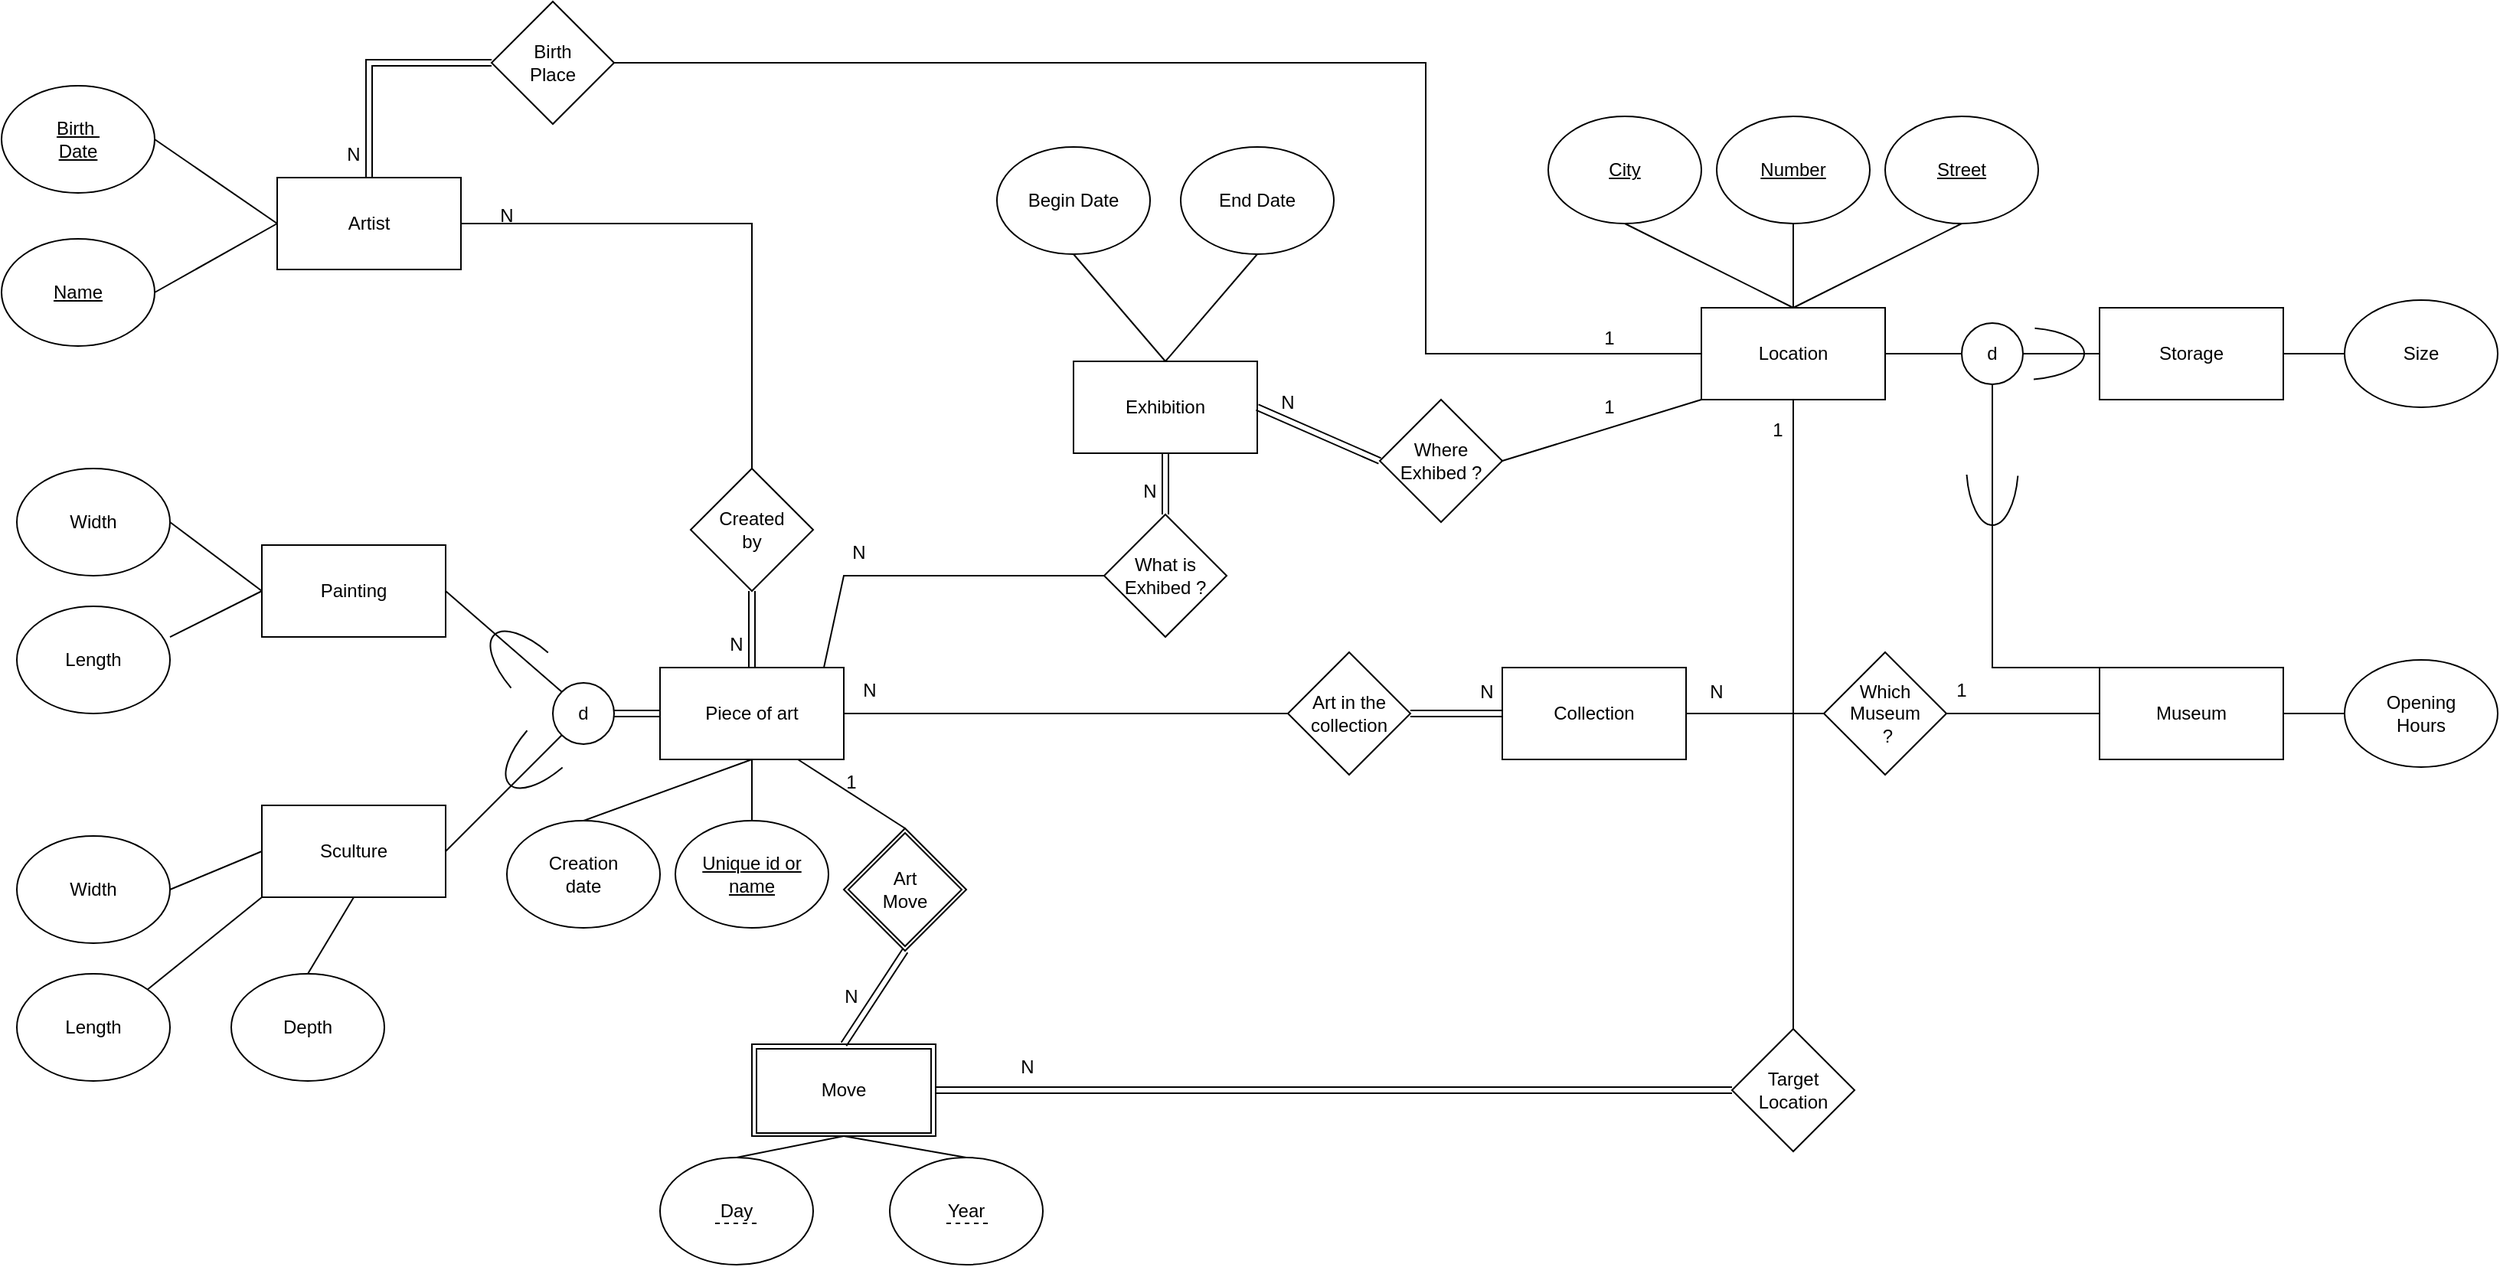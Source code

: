 <mxfile version="26.0.10">
  <diagram name="Page-1" id="yhR9xIfOLEBxY_iIEOaB">
    <mxGraphModel dx="2924" dy="2198" grid="1" gridSize="10" guides="1" tooltips="1" connect="1" arrows="1" fold="1" page="1" pageScale="1" pageWidth="850" pageHeight="1100" math="0" shadow="0">
      <root>
        <mxCell id="0" />
        <mxCell id="1" parent="0" />
        <mxCell id="Tj6w95I26i3mna5uBkC6-1" value="Artist" style="rounded=0;whiteSpace=wrap;html=1;" parent="1" vertex="1">
          <mxGeometry x="40" y="-50" width="120" height="60" as="geometry" />
        </mxCell>
        <mxCell id="Tj6w95I26i3mna5uBkC6-2" value="&lt;div&gt;Piece of art&lt;/div&gt;" style="rounded=0;whiteSpace=wrap;html=1;" parent="1" vertex="1">
          <mxGeometry x="290" y="270" width="120" height="60" as="geometry" />
        </mxCell>
        <mxCell id="Tj6w95I26i3mna5uBkC6-3" value="Museum" style="rounded=0;whiteSpace=wrap;html=1;" parent="1" vertex="1">
          <mxGeometry x="1230" y="270" width="120" height="60" as="geometry" />
        </mxCell>
        <mxCell id="Tj6w95I26i3mna5uBkC6-4" value="Location" style="rounded=0;whiteSpace=wrap;html=1;" parent="1" vertex="1">
          <mxGeometry x="970" y="35" width="120" height="60" as="geometry" />
        </mxCell>
        <mxCell id="Tj6w95I26i3mna5uBkC6-5" value="Move" style="rounded=0;whiteSpace=wrap;html=1;" parent="1" vertex="1">
          <mxGeometry x="350" y="516" width="120" height="60" as="geometry" />
        </mxCell>
        <mxCell id="Tj6w95I26i3mna5uBkC6-7" value="Storage" style="rounded=0;whiteSpace=wrap;html=1;" parent="1" vertex="1">
          <mxGeometry x="1230" y="35" width="120" height="60" as="geometry" />
        </mxCell>
        <mxCell id="Tj6w95I26i3mna5uBkC6-8" value="Exhibition" style="rounded=0;whiteSpace=wrap;html=1;" parent="1" vertex="1">
          <mxGeometry x="560" y="70" width="120" height="60" as="geometry" />
        </mxCell>
        <mxCell id="Tj6w95I26i3mna5uBkC6-9" value="Collection" style="rounded=0;whiteSpace=wrap;html=1;" parent="1" vertex="1">
          <mxGeometry x="840" y="270" width="120" height="60" as="geometry" />
        </mxCell>
        <mxCell id="Tj6w95I26i3mna5uBkC6-10" value="Painting" style="rounded=0;whiteSpace=wrap;html=1;" parent="1" vertex="1">
          <mxGeometry x="30" y="190" width="120" height="60" as="geometry" />
        </mxCell>
        <mxCell id="Tj6w95I26i3mna5uBkC6-11" value="Sculture" style="rounded=0;whiteSpace=wrap;html=1;" parent="1" vertex="1">
          <mxGeometry x="30" y="360" width="120" height="60" as="geometry" />
        </mxCell>
        <mxCell id="Tj6w95I26i3mna5uBkC6-12" value="&lt;div&gt;Birth&amp;nbsp;&lt;/div&gt;&lt;div&gt;Date&lt;/div&gt;" style="ellipse;whiteSpace=wrap;html=1;fontStyle=4" parent="1" vertex="1">
          <mxGeometry x="-140" y="-110" width="100" height="70" as="geometry" />
        </mxCell>
        <mxCell id="Tj6w95I26i3mna5uBkC6-13" value="&lt;div&gt;Birth&lt;/div&gt;&lt;div&gt;Place&lt;br&gt;&lt;/div&gt;" style="rhombus;whiteSpace=wrap;html=1;" parent="1" vertex="1">
          <mxGeometry x="180" y="-165" width="80" height="80" as="geometry" />
        </mxCell>
        <mxCell id="Tj6w95I26i3mna5uBkC6-14" value="Name" style="ellipse;whiteSpace=wrap;html=1;fontStyle=4" parent="1" vertex="1">
          <mxGeometry x="-140" y="-10" width="100" height="70" as="geometry" />
        </mxCell>
        <mxCell id="Tj6w95I26i3mna5uBkC6-15" value="City" style="ellipse;whiteSpace=wrap;html=1;fontStyle=4" parent="1" vertex="1">
          <mxGeometry x="870" y="-90" width="100" height="70" as="geometry" />
        </mxCell>
        <mxCell id="Tj6w95I26i3mna5uBkC6-16" value="Number" style="ellipse;whiteSpace=wrap;html=1;fontStyle=4" parent="1" vertex="1">
          <mxGeometry x="980" y="-90" width="100" height="70" as="geometry" />
        </mxCell>
        <mxCell id="Tj6w95I26i3mna5uBkC6-17" value="Street" style="ellipse;whiteSpace=wrap;html=1;fontStyle=4" parent="1" vertex="1">
          <mxGeometry x="1090" y="-90" width="100" height="70" as="geometry" />
        </mxCell>
        <mxCell id="Tj6w95I26i3mna5uBkC6-18" value="Width" style="ellipse;whiteSpace=wrap;html=1;" parent="1" vertex="1">
          <mxGeometry x="-130" y="140" width="100" height="70" as="geometry" />
        </mxCell>
        <mxCell id="Tj6w95I26i3mna5uBkC6-19" value="Length" style="ellipse;whiteSpace=wrap;html=1;" parent="1" vertex="1">
          <mxGeometry x="-130" y="230" width="100" height="70" as="geometry" />
        </mxCell>
        <mxCell id="Tj6w95I26i3mna5uBkC6-20" value="Width" style="ellipse;whiteSpace=wrap;html=1;" parent="1" vertex="1">
          <mxGeometry x="-130" y="380" width="100" height="70" as="geometry" />
        </mxCell>
        <mxCell id="Tj6w95I26i3mna5uBkC6-21" value="Length" style="ellipse;whiteSpace=wrap;html=1;" parent="1" vertex="1">
          <mxGeometry x="-130" y="470" width="100" height="70" as="geometry" />
        </mxCell>
        <mxCell id="Tj6w95I26i3mna5uBkC6-22" value="Depth" style="ellipse;whiteSpace=wrap;html=1;" parent="1" vertex="1">
          <mxGeometry x="10" y="470" width="100" height="70" as="geometry" />
        </mxCell>
        <mxCell id="Tj6w95I26i3mna5uBkC6-23" value="" style="endArrow=none;html=1;rounded=0;exitX=0;exitY=0.5;exitDx=0;exitDy=0;entryX=1;entryY=0.5;entryDx=0;entryDy=0;" parent="1" source="Tj6w95I26i3mna5uBkC6-1" target="Tj6w95I26i3mna5uBkC6-12" edge="1">
          <mxGeometry width="50" height="50" relative="1" as="geometry">
            <mxPoint x="330" y="300" as="sourcePoint" />
            <mxPoint x="380" y="250" as="targetPoint" />
          </mxGeometry>
        </mxCell>
        <mxCell id="Tj6w95I26i3mna5uBkC6-24" value="" style="endArrow=none;html=1;rounded=0;entryX=1;entryY=0.5;entryDx=0;entryDy=0;" parent="1" target="Tj6w95I26i3mna5uBkC6-14" edge="1">
          <mxGeometry width="50" height="50" relative="1" as="geometry">
            <mxPoint x="40" y="-20" as="sourcePoint" />
            <mxPoint x="380" y="250" as="targetPoint" />
          </mxGeometry>
        </mxCell>
        <mxCell id="Tj6w95I26i3mna5uBkC6-25" value="" style="endArrow=none;html=1;rounded=0;entryX=0.5;entryY=0;entryDx=0;entryDy=0;exitX=0.5;exitY=1;exitDx=0;exitDy=0;" parent="1" source="Tj6w95I26i3mna5uBkC6-15" target="Tj6w95I26i3mna5uBkC6-4" edge="1">
          <mxGeometry width="50" height="50" relative="1" as="geometry">
            <mxPoint x="750" y="20" as="sourcePoint" />
            <mxPoint x="800" y="-30" as="targetPoint" />
          </mxGeometry>
        </mxCell>
        <mxCell id="Tj6w95I26i3mna5uBkC6-26" value="" style="endArrow=none;html=1;rounded=0;entryX=0.5;entryY=0;entryDx=0;entryDy=0;exitX=0.5;exitY=1;exitDx=0;exitDy=0;" parent="1" source="Tj6w95I26i3mna5uBkC6-16" target="Tj6w95I26i3mna5uBkC6-4" edge="1">
          <mxGeometry width="50" height="50" relative="1" as="geometry">
            <mxPoint x="930" y="-10" as="sourcePoint" />
            <mxPoint x="1040" y="40" as="targetPoint" />
          </mxGeometry>
        </mxCell>
        <mxCell id="Tj6w95I26i3mna5uBkC6-28" value="" style="endArrow=none;html=1;rounded=0;entryX=0.5;entryY=0;entryDx=0;entryDy=0;exitX=0.5;exitY=1;exitDx=0;exitDy=0;" parent="1" source="Tj6w95I26i3mna5uBkC6-17" target="Tj6w95I26i3mna5uBkC6-4" edge="1">
          <mxGeometry width="50" height="50" relative="1" as="geometry">
            <mxPoint x="1040" y="-10" as="sourcePoint" />
            <mxPoint x="1040" y="40" as="targetPoint" />
          </mxGeometry>
        </mxCell>
        <mxCell id="Tj6w95I26i3mna5uBkC6-29" value="" style="endArrow=none;html=1;rounded=0;exitX=1;exitY=0.5;exitDx=0;exitDy=0;entryX=0;entryY=0.5;entryDx=0;entryDy=0;" parent="1" source="Tj6w95I26i3mna5uBkC6-18" target="Tj6w95I26i3mna5uBkC6-10" edge="1">
          <mxGeometry width="50" height="50" relative="1" as="geometry">
            <mxPoint x="330" y="180" as="sourcePoint" />
            <mxPoint x="380" y="130" as="targetPoint" />
          </mxGeometry>
        </mxCell>
        <mxCell id="Tj6w95I26i3mna5uBkC6-30" value="" style="endArrow=none;html=1;rounded=0;exitX=1;exitY=0.286;exitDx=0;exitDy=0;entryX=0;entryY=0.5;entryDx=0;entryDy=0;exitPerimeter=0;" parent="1" source="Tj6w95I26i3mna5uBkC6-19" target="Tj6w95I26i3mna5uBkC6-10" edge="1">
          <mxGeometry width="50" height="50" relative="1" as="geometry">
            <mxPoint x="-20" y="185" as="sourcePoint" />
            <mxPoint x="40" y="240" as="targetPoint" />
          </mxGeometry>
        </mxCell>
        <mxCell id="Tj6w95I26i3mna5uBkC6-31" value="" style="endArrow=none;html=1;rounded=0;exitX=1;exitY=0.5;exitDx=0;exitDy=0;entryX=0;entryY=0.5;entryDx=0;entryDy=0;" parent="1" source="Tj6w95I26i3mna5uBkC6-20" target="Tj6w95I26i3mna5uBkC6-11" edge="1">
          <mxGeometry width="50" height="50" relative="1" as="geometry">
            <mxPoint x="330" y="390" as="sourcePoint" />
            <mxPoint x="380" y="340" as="targetPoint" />
          </mxGeometry>
        </mxCell>
        <mxCell id="Tj6w95I26i3mna5uBkC6-32" value="" style="endArrow=none;html=1;rounded=0;exitX=1;exitY=0;exitDx=0;exitDy=0;entryX=0;entryY=1;entryDx=0;entryDy=0;" parent="1" source="Tj6w95I26i3mna5uBkC6-21" target="Tj6w95I26i3mna5uBkC6-11" edge="1">
          <mxGeometry width="50" height="50" relative="1" as="geometry">
            <mxPoint x="330" y="390" as="sourcePoint" />
            <mxPoint x="380" y="340" as="targetPoint" />
          </mxGeometry>
        </mxCell>
        <mxCell id="Tj6w95I26i3mna5uBkC6-33" value="" style="endArrow=none;html=1;rounded=0;exitX=0.5;exitY=0;exitDx=0;exitDy=0;entryX=0.5;entryY=1;entryDx=0;entryDy=0;" parent="1" source="Tj6w95I26i3mna5uBkC6-22" target="Tj6w95I26i3mna5uBkC6-11" edge="1">
          <mxGeometry width="50" height="50" relative="1" as="geometry">
            <mxPoint x="330" y="390" as="sourcePoint" />
            <mxPoint x="380" y="340" as="targetPoint" />
          </mxGeometry>
        </mxCell>
        <mxCell id="Tj6w95I26i3mna5uBkC6-36" value="d" style="ellipse;whiteSpace=wrap;html=1;aspect=fixed;" parent="1" vertex="1">
          <mxGeometry x="220" y="280" width="40" height="40" as="geometry" />
        </mxCell>
        <mxCell id="Tj6w95I26i3mna5uBkC6-37" value="" style="endArrow=none;html=1;rounded=0;entryX=0;entryY=0.5;entryDx=0;entryDy=0;exitX=1;exitY=0.5;exitDx=0;exitDy=0;shape=link;" parent="1" source="Tj6w95I26i3mna5uBkC6-36" target="Tj6w95I26i3mna5uBkC6-2" edge="1">
          <mxGeometry width="50" height="50" relative="1" as="geometry">
            <mxPoint x="330" y="300" as="sourcePoint" />
            <mxPoint x="380" y="250" as="targetPoint" />
          </mxGeometry>
        </mxCell>
        <mxCell id="Tj6w95I26i3mna5uBkC6-38" value="" style="endArrow=none;html=1;rounded=0;exitX=1;exitY=0.5;exitDx=0;exitDy=0;entryX=0;entryY=1;entryDx=0;entryDy=0;" parent="1" source="Tj6w95I26i3mna5uBkC6-11" target="Tj6w95I26i3mna5uBkC6-36" edge="1">
          <mxGeometry width="50" height="50" relative="1" as="geometry">
            <mxPoint x="330" y="300" as="sourcePoint" />
            <mxPoint x="380" y="250" as="targetPoint" />
          </mxGeometry>
        </mxCell>
        <mxCell id="Tj6w95I26i3mna5uBkC6-39" value="" style="endArrow=none;html=1;rounded=0;entryX=1;entryY=0.5;entryDx=0;entryDy=0;exitX=0;exitY=0;exitDx=0;exitDy=0;" parent="1" source="Tj6w95I26i3mna5uBkC6-36" target="Tj6w95I26i3mna5uBkC6-10" edge="1">
          <mxGeometry width="50" height="50" relative="1" as="geometry">
            <mxPoint x="330" y="300" as="sourcePoint" />
            <mxPoint x="380" y="250" as="targetPoint" />
          </mxGeometry>
        </mxCell>
        <mxCell id="Tj6w95I26i3mna5uBkC6-41" value="" style="endArrow=none;html=1;rounded=0;exitX=0.5;exitY=0;exitDx=0;exitDy=0;entryX=0;entryY=0.5;entryDx=0;entryDy=0;shape=link;" parent="1" source="Tj6w95I26i3mna5uBkC6-1" target="Tj6w95I26i3mna5uBkC6-13" edge="1">
          <mxGeometry width="50" height="50" relative="1" as="geometry">
            <mxPoint x="330" y="210" as="sourcePoint" />
            <mxPoint x="380" y="160" as="targetPoint" />
            <Array as="points">
              <mxPoint x="100" y="-125" />
            </Array>
          </mxGeometry>
        </mxCell>
        <mxCell id="Tj6w95I26i3mna5uBkC6-44" value="&lt;div&gt;Art&lt;/div&gt;&lt;div&gt;Move&lt;br&gt;&lt;/div&gt;" style="rhombus;whiteSpace=wrap;html=1;" parent="1" vertex="1">
          <mxGeometry x="410" y="375" width="80" height="80" as="geometry" />
        </mxCell>
        <mxCell id="Tj6w95I26i3mna5uBkC6-45" value="" style="endArrow=none;html=1;rounded=0;entryX=0.75;entryY=1;entryDx=0;entryDy=0;exitX=0.5;exitY=0;exitDx=0;exitDy=0;" parent="1" source="Tj6w95I26i3mna5uBkC6-44" target="Tj6w95I26i3mna5uBkC6-2" edge="1">
          <mxGeometry width="50" height="50" relative="1" as="geometry">
            <mxPoint x="420" y="420" as="sourcePoint" />
            <mxPoint x="470" y="370" as="targetPoint" />
          </mxGeometry>
        </mxCell>
        <mxCell id="Tj6w95I26i3mna5uBkC6-46" value="" style="endArrow=none;html=1;rounded=0;exitX=0.5;exitY=0;exitDx=0;exitDy=0;entryX=0.5;entryY=1;entryDx=0;entryDy=0;shape=link;" parent="1" source="Tj6w95I26i3mna5uBkC6-5" target="Tj6w95I26i3mna5uBkC6-44" edge="1">
          <mxGeometry width="50" height="50" relative="1" as="geometry">
            <mxPoint x="420" y="420" as="sourcePoint" />
            <mxPoint x="470" y="370" as="targetPoint" />
          </mxGeometry>
        </mxCell>
        <mxCell id="Tj6w95I26i3mna5uBkC6-47" value="Target Location" style="rhombus;whiteSpace=wrap;html=1;" parent="1" vertex="1">
          <mxGeometry x="990" y="506" width="80" height="80" as="geometry" />
        </mxCell>
        <mxCell id="Tj6w95I26i3mna5uBkC6-48" value="" style="endArrow=none;html=1;rounded=0;exitX=1;exitY=0.5;exitDx=0;exitDy=0;entryX=0;entryY=0.5;entryDx=0;entryDy=0;shape=link;" parent="1" source="Tj6w95I26i3mna5uBkC6-5" target="Tj6w95I26i3mna5uBkC6-47" edge="1">
          <mxGeometry width="50" height="50" relative="1" as="geometry">
            <mxPoint x="450" y="390" as="sourcePoint" />
            <mxPoint x="500" y="340" as="targetPoint" />
          </mxGeometry>
        </mxCell>
        <mxCell id="Tj6w95I26i3mna5uBkC6-49" value="&lt;div&gt;Created&lt;/div&gt;&lt;div&gt;by&lt;br&gt;&lt;/div&gt;" style="rhombus;whiteSpace=wrap;html=1;" parent="1" vertex="1">
          <mxGeometry x="310" y="140" width="80" height="80" as="geometry" />
        </mxCell>
        <mxCell id="Tj6w95I26i3mna5uBkC6-50" value="" style="endArrow=none;html=1;rounded=0;entryX=1;entryY=0.5;entryDx=0;entryDy=0;" parent="1" target="Tj6w95I26i3mna5uBkC6-1" edge="1">
          <mxGeometry width="50" height="50" relative="1" as="geometry">
            <mxPoint x="350" y="140" as="sourcePoint" />
            <mxPoint x="400" y="90" as="targetPoint" />
            <Array as="points">
              <mxPoint x="350" y="-20" />
            </Array>
          </mxGeometry>
        </mxCell>
        <mxCell id="Tj6w95I26i3mna5uBkC6-51" value="" style="endArrow=none;html=1;rounded=0;entryX=0.5;entryY=1;entryDx=0;entryDy=0;exitX=0.5;exitY=0;exitDx=0;exitDy=0;shape=link;" parent="1" source="Tj6w95I26i3mna5uBkC6-2" target="Tj6w95I26i3mna5uBkC6-49" edge="1">
          <mxGeometry width="50" height="50" relative="1" as="geometry">
            <mxPoint x="450" y="360" as="sourcePoint" />
            <mxPoint x="500" y="310" as="targetPoint" />
          </mxGeometry>
        </mxCell>
        <mxCell id="Tj6w95I26i3mna5uBkC6-52" value="" style="endArrow=none;html=1;rounded=0;exitX=1;exitY=0.5;exitDx=0;exitDy=0;entryX=0;entryY=0.5;entryDx=0;entryDy=0;" parent="1" source="Tj6w95I26i3mna5uBkC6-13" target="Tj6w95I26i3mna5uBkC6-4" edge="1">
          <mxGeometry width="50" height="50" relative="1" as="geometry">
            <mxPoint x="430" y="300" as="sourcePoint" />
            <mxPoint x="480" y="250" as="targetPoint" />
            <Array as="points">
              <mxPoint x="790" y="-125" />
              <mxPoint x="790" y="65" />
            </Array>
          </mxGeometry>
        </mxCell>
        <mxCell id="Tj6w95I26i3mna5uBkC6-53" value="" style="endArrow=none;html=1;rounded=0;entryX=0.5;entryY=1;entryDx=0;entryDy=0;exitX=0.5;exitY=0;exitDx=0;exitDy=0;" parent="1" source="Tj6w95I26i3mna5uBkC6-47" target="Tj6w95I26i3mna5uBkC6-4" edge="1">
          <mxGeometry width="50" height="50" relative="1" as="geometry">
            <mxPoint x="595" y="420" as="sourcePoint" />
            <mxPoint x="645" y="370" as="targetPoint" />
          </mxGeometry>
        </mxCell>
        <mxCell id="Tj6w95I26i3mna5uBkC6-58" value="&lt;div&gt;Creation&lt;/div&gt;&lt;div&gt;date&lt;br&gt;&lt;/div&gt;" style="ellipse;whiteSpace=wrap;html=1;" parent="1" vertex="1">
          <mxGeometry x="190" y="370" width="100" height="70" as="geometry" />
        </mxCell>
        <mxCell id="Tj6w95I26i3mna5uBkC6-59" value="" style="endArrow=none;html=1;rounded=0;exitX=0.5;exitY=0;exitDx=0;exitDy=0;entryX=0.5;entryY=1;entryDx=0;entryDy=0;" parent="1" source="Tj6w95I26i3mna5uBkC6-58" target="Tj6w95I26i3mna5uBkC6-2" edge="1">
          <mxGeometry width="50" height="50" relative="1" as="geometry">
            <mxPoint x="70" y="480" as="sourcePoint" />
            <mxPoint x="100" y="430" as="targetPoint" />
          </mxGeometry>
        </mxCell>
        <mxCell id="Tj6w95I26i3mna5uBkC6-62" value="Day" style="ellipse;whiteSpace=wrap;html=1;" parent="1" vertex="1">
          <mxGeometry x="290" y="590" width="100" height="70" as="geometry" />
        </mxCell>
        <mxCell id="Tj6w95I26i3mna5uBkC6-63" value="Year" style="ellipse;whiteSpace=wrap;html=1;" parent="1" vertex="1">
          <mxGeometry x="440" y="590" width="100" height="70" as="geometry" />
        </mxCell>
        <mxCell id="Tj6w95I26i3mna5uBkC6-64" value="" style="endArrow=none;html=1;rounded=0;entryX=0.5;entryY=0;entryDx=0;entryDy=0;exitX=0.5;exitY=1;exitDx=0;exitDy=0;" parent="1" source="Tj6w95I26i3mna5uBkC6-5" target="Tj6w95I26i3mna5uBkC6-63" edge="1">
          <mxGeometry width="50" height="50" relative="1" as="geometry">
            <mxPoint x="480" y="330" as="sourcePoint" />
            <mxPoint x="530" y="280" as="targetPoint" />
          </mxGeometry>
        </mxCell>
        <mxCell id="Tj6w95I26i3mna5uBkC6-65" value="" style="endArrow=none;html=1;rounded=0;entryX=0.5;entryY=0;entryDx=0;entryDy=0;exitX=0.5;exitY=1;exitDx=0;exitDy=0;" parent="1" source="Tj6w95I26i3mna5uBkC6-5" target="Tj6w95I26i3mna5uBkC6-62" edge="1">
          <mxGeometry width="50" height="50" relative="1" as="geometry">
            <mxPoint x="660" y="370" as="sourcePoint" />
            <mxPoint x="690" y="335" as="targetPoint" />
          </mxGeometry>
        </mxCell>
        <mxCell id="Tj6w95I26i3mna5uBkC6-66" value="d" style="ellipse;whiteSpace=wrap;html=1;aspect=fixed;" parent="1" vertex="1">
          <mxGeometry x="1140" y="45" width="40" height="40" as="geometry" />
        </mxCell>
        <mxCell id="Tj6w95I26i3mna5uBkC6-67" value="Size" style="ellipse;whiteSpace=wrap;html=1;" parent="1" vertex="1">
          <mxGeometry x="1390" y="30" width="100" height="70" as="geometry" />
        </mxCell>
        <mxCell id="Tj6w95I26i3mna5uBkC6-69" value="&lt;div&gt;Opening&lt;/div&gt;&lt;div&gt;Hours&lt;br&gt;&lt;/div&gt;" style="ellipse;whiteSpace=wrap;html=1;" parent="1" vertex="1">
          <mxGeometry x="1390" y="265" width="100" height="70" as="geometry" />
        </mxCell>
        <mxCell id="Tj6w95I26i3mna5uBkC6-71" value="" style="endArrow=none;html=1;rounded=0;entryX=0;entryY=0.5;entryDx=0;entryDy=0;exitX=1;exitY=0.5;exitDx=0;exitDy=0;" parent="1" source="Tj6w95I26i3mna5uBkC6-4" target="Tj6w95I26i3mna5uBkC6-66" edge="1">
          <mxGeometry width="50" height="50" relative="1" as="geometry">
            <mxPoint x="960" y="300" as="sourcePoint" />
            <mxPoint x="1010" y="250" as="targetPoint" />
          </mxGeometry>
        </mxCell>
        <mxCell id="Tj6w95I26i3mna5uBkC6-72" value="" style="endArrow=none;html=1;rounded=0;entryX=0;entryY=0.5;entryDx=0;entryDy=0;exitX=1;exitY=0.5;exitDx=0;exitDy=0;" parent="1" source="Tj6w95I26i3mna5uBkC6-66" target="Tj6w95I26i3mna5uBkC6-7" edge="1">
          <mxGeometry width="50" height="50" relative="1" as="geometry">
            <mxPoint x="1100" y="75" as="sourcePoint" />
            <mxPoint x="1150" y="75" as="targetPoint" />
          </mxGeometry>
        </mxCell>
        <mxCell id="Tj6w95I26i3mna5uBkC6-73" value="" style="endArrow=none;html=1;rounded=0;entryX=0;entryY=0;entryDx=0;entryDy=0;exitX=0.5;exitY=1;exitDx=0;exitDy=0;" parent="1" source="Tj6w95I26i3mna5uBkC6-66" target="Tj6w95I26i3mna5uBkC6-3" edge="1">
          <mxGeometry width="50" height="50" relative="1" as="geometry">
            <mxPoint x="1190" y="75" as="sourcePoint" />
            <mxPoint x="1250" y="70" as="targetPoint" />
            <Array as="points">
              <mxPoint x="1160" y="270" />
            </Array>
          </mxGeometry>
        </mxCell>
        <mxCell id="Tj6w95I26i3mna5uBkC6-74" value="" style="endArrow=none;html=1;rounded=0;entryX=0;entryY=0.5;entryDx=0;entryDy=0;exitX=1;exitY=0.5;exitDx=0;exitDy=0;" parent="1" source="Tj6w95I26i3mna5uBkC6-7" target="Tj6w95I26i3mna5uBkC6-67" edge="1">
          <mxGeometry width="50" height="50" relative="1" as="geometry">
            <mxPoint x="960" y="300" as="sourcePoint" />
            <mxPoint x="1010" y="250" as="targetPoint" />
          </mxGeometry>
        </mxCell>
        <mxCell id="Tj6w95I26i3mna5uBkC6-75" value="" style="endArrow=none;html=1;rounded=0;entryX=0;entryY=0.5;entryDx=0;entryDy=0;exitX=1;exitY=0.5;exitDx=0;exitDy=0;" parent="1" source="Tj6w95I26i3mna5uBkC6-3" target="Tj6w95I26i3mna5uBkC6-69" edge="1">
          <mxGeometry width="50" height="50" relative="1" as="geometry">
            <mxPoint x="1360" y="75" as="sourcePoint" />
            <mxPoint x="1400" y="70" as="targetPoint" />
          </mxGeometry>
        </mxCell>
        <mxCell id="Tj6w95I26i3mna5uBkC6-77" value="Art in the collection" style="rhombus;whiteSpace=wrap;html=1;" parent="1" vertex="1">
          <mxGeometry x="700" y="260" width="80" height="80" as="geometry" />
        </mxCell>
        <mxCell id="Tj6w95I26i3mna5uBkC6-78" value="" style="endArrow=none;html=1;rounded=0;exitX=0;exitY=0.5;exitDx=0;exitDy=0;entryX=1;entryY=0.5;entryDx=0;entryDy=0;shape=link;" parent="1" source="Tj6w95I26i3mna5uBkC6-9" target="Tj6w95I26i3mna5uBkC6-77" edge="1">
          <mxGeometry width="50" height="50" relative="1" as="geometry">
            <mxPoint x="710" y="360" as="sourcePoint" />
            <mxPoint x="760" y="310" as="targetPoint" />
          </mxGeometry>
        </mxCell>
        <mxCell id="Tj6w95I26i3mna5uBkC6-79" value="" style="endArrow=none;html=1;rounded=0;exitX=1;exitY=0.5;exitDx=0;exitDy=0;entryX=0;entryY=0.5;entryDx=0;entryDy=0;" parent="1" source="Tj6w95I26i3mna5uBkC6-2" target="Tj6w95I26i3mna5uBkC6-77" edge="1">
          <mxGeometry width="50" height="50" relative="1" as="geometry">
            <mxPoint x="710" y="360" as="sourcePoint" />
            <mxPoint x="760" y="310" as="targetPoint" />
          </mxGeometry>
        </mxCell>
        <mxCell id="Tj6w95I26i3mna5uBkC6-80" value="&lt;div&gt;Which&lt;/div&gt;&lt;div&gt;Museum&lt;br&gt;&lt;/div&gt;&amp;nbsp;?" style="rhombus;whiteSpace=wrap;html=1;" parent="1" vertex="1">
          <mxGeometry x="1050" y="260" width="80" height="80" as="geometry" />
        </mxCell>
        <mxCell id="Tj6w95I26i3mna5uBkC6-81" value="" style="endArrow=none;html=1;rounded=0;exitX=1;exitY=0.5;exitDx=0;exitDy=0;entryX=0;entryY=0.5;entryDx=0;entryDy=0;" parent="1" source="Tj6w95I26i3mna5uBkC6-9" target="Tj6w95I26i3mna5uBkC6-80" edge="1">
          <mxGeometry width="50" height="50" relative="1" as="geometry">
            <mxPoint x="950" y="360" as="sourcePoint" />
            <mxPoint x="1000" y="310" as="targetPoint" />
          </mxGeometry>
        </mxCell>
        <mxCell id="Tj6w95I26i3mna5uBkC6-82" value="" style="endArrow=none;html=1;rounded=0;exitX=1;exitY=0.5;exitDx=0;exitDy=0;entryX=0;entryY=0.5;entryDx=0;entryDy=0;" parent="1" source="Tj6w95I26i3mna5uBkC6-80" target="Tj6w95I26i3mna5uBkC6-3" edge="1">
          <mxGeometry width="50" height="50" relative="1" as="geometry">
            <mxPoint x="970" y="310" as="sourcePoint" />
            <mxPoint x="1060" y="310" as="targetPoint" />
          </mxGeometry>
        </mxCell>
        <mxCell id="Tj6w95I26i3mna5uBkC6-83" value="Begin Date" style="ellipse;whiteSpace=wrap;html=1;" parent="1" vertex="1">
          <mxGeometry x="510" y="-70" width="100" height="70" as="geometry" />
        </mxCell>
        <mxCell id="Tj6w95I26i3mna5uBkC6-84" value="End Date" style="ellipse;whiteSpace=wrap;html=1;" parent="1" vertex="1">
          <mxGeometry x="630" y="-70" width="100" height="70" as="geometry" />
        </mxCell>
        <mxCell id="Tj6w95I26i3mna5uBkC6-85" value="" style="endArrow=none;html=1;rounded=0;entryX=0.5;entryY=0;entryDx=0;entryDy=0;exitX=0.5;exitY=1;exitDx=0;exitDy=0;" parent="1" source="Tj6w95I26i3mna5uBkC6-83" target="Tj6w95I26i3mna5uBkC6-8" edge="1">
          <mxGeometry width="50" height="50" relative="1" as="geometry">
            <mxPoint x="340" y="45" as="sourcePoint" />
            <mxPoint x="620" y="60" as="targetPoint" />
          </mxGeometry>
        </mxCell>
        <mxCell id="Tj6w95I26i3mna5uBkC6-86" value="" style="endArrow=none;html=1;rounded=0;entryX=0.5;entryY=0;entryDx=0;entryDy=0;exitX=0.5;exitY=1;exitDx=0;exitDy=0;" parent="1" source="Tj6w95I26i3mna5uBkC6-84" target="Tj6w95I26i3mna5uBkC6-8" edge="1">
          <mxGeometry width="50" height="50" relative="1" as="geometry">
            <mxPoint x="520" y="15" as="sourcePoint" />
            <mxPoint x="620" y="60" as="targetPoint" />
          </mxGeometry>
        </mxCell>
        <mxCell id="Tj6w95I26i3mna5uBkC6-87" value="&lt;div&gt;What is &lt;br&gt;&lt;/div&gt;&lt;div&gt;Exhibed ?&lt;br&gt;&lt;/div&gt;" style="rhombus;whiteSpace=wrap;html=1;" parent="1" vertex="1">
          <mxGeometry x="580" y="170" width="80" height="80" as="geometry" />
        </mxCell>
        <mxCell id="Tj6w95I26i3mna5uBkC6-88" value="" style="endArrow=none;html=1;rounded=0;exitX=0.5;exitY=0;exitDx=0;exitDy=0;entryX=0.5;entryY=1;entryDx=0;entryDy=0;shape=link;" parent="1" source="Tj6w95I26i3mna5uBkC6-87" target="Tj6w95I26i3mna5uBkC6-8" edge="1">
          <mxGeometry width="50" height="50" relative="1" as="geometry">
            <mxPoint x="700" y="240" as="sourcePoint" />
            <mxPoint x="750" y="190" as="targetPoint" />
          </mxGeometry>
        </mxCell>
        <mxCell id="Tj6w95I26i3mna5uBkC6-89" value="" style="endArrow=none;html=1;rounded=0;entryX=0;entryY=0.5;entryDx=0;entryDy=0;" parent="1" target="Tj6w95I26i3mna5uBkC6-87" edge="1">
          <mxGeometry width="50" height="50" relative="1" as="geometry">
            <mxPoint x="397" y="270" as="sourcePoint" />
            <mxPoint x="750" y="190" as="targetPoint" />
            <Array as="points">
              <mxPoint x="410" y="210" />
            </Array>
          </mxGeometry>
        </mxCell>
        <mxCell id="Tj6w95I26i3mna5uBkC6-90" value="&lt;div&gt;Where&lt;/div&gt;&lt;div&gt;Exhibed ?&lt;br&gt;&lt;/div&gt;" style="rhombus;whiteSpace=wrap;html=1;" parent="1" vertex="1">
          <mxGeometry x="760" y="95" width="80" height="80" as="geometry" />
        </mxCell>
        <mxCell id="Tj6w95I26i3mna5uBkC6-91" value="" style="endArrow=none;html=1;rounded=0;entryX=0;entryY=0.5;entryDx=0;entryDy=0;exitX=1;exitY=0.5;exitDx=0;exitDy=0;shape=link;" parent="1" source="Tj6w95I26i3mna5uBkC6-8" target="Tj6w95I26i3mna5uBkC6-90" edge="1">
          <mxGeometry width="50" height="50" relative="1" as="geometry">
            <mxPoint x="700" y="240" as="sourcePoint" />
            <mxPoint x="750" y="190" as="targetPoint" />
          </mxGeometry>
        </mxCell>
        <mxCell id="Tj6w95I26i3mna5uBkC6-92" value="" style="endArrow=none;html=1;rounded=0;entryX=0;entryY=1;entryDx=0;entryDy=0;exitX=1;exitY=0.5;exitDx=0;exitDy=0;" parent="1" source="Tj6w95I26i3mna5uBkC6-90" target="Tj6w95I26i3mna5uBkC6-4" edge="1">
          <mxGeometry width="50" height="50" relative="1" as="geometry">
            <mxPoint x="700" y="240" as="sourcePoint" />
            <mxPoint x="750" y="190" as="targetPoint" />
          </mxGeometry>
        </mxCell>
        <mxCell id="ZYfTpIAFIq4yNF2vOchf-1" value="" style="verticalLabelPosition=bottom;verticalAlign=top;html=1;shape=mxgraph.basic.arc;startAngle=0.531;endAngle=0.972;rotation=-90;" vertex="1" parent="1">
          <mxGeometry x="1120" y="120" width="80" height="34" as="geometry" />
        </mxCell>
        <mxCell id="ZYfTpIAFIq4yNF2vOchf-3" value="" style="verticalLabelPosition=bottom;verticalAlign=top;html=1;shape=mxgraph.basic.arc;startAngle=0.531;endAngle=0.972;rotation=-180;" vertex="1" parent="1">
          <mxGeometry x="1140" y="48" width="80" height="34" as="geometry" />
        </mxCell>
        <mxCell id="ZYfTpIAFIq4yNF2vOchf-4" value="" style="verticalLabelPosition=bottom;verticalAlign=top;html=1;shape=mxgraph.basic.arc;startAngle=0.531;endAngle=0.972;rotation=45;" vertex="1" parent="1">
          <mxGeometry x="170" y="260" width="80" height="34" as="geometry" />
        </mxCell>
        <mxCell id="ZYfTpIAFIq4yNF2vOchf-5" value="" style="verticalLabelPosition=bottom;verticalAlign=top;html=1;shape=mxgraph.basic.arc;startAngle=0.531;endAngle=0.972;rotation=-45;" vertex="1" parent="1">
          <mxGeometry x="180" y="301" width="80" height="34" as="geometry" />
        </mxCell>
        <mxCell id="ZYfTpIAFIq4yNF2vOchf-7" value="" style="rounded=0;whiteSpace=wrap;html=1;fillColor=none;" vertex="1" parent="1">
          <mxGeometry x="353" y="519" width="114" height="55" as="geometry" />
        </mxCell>
        <mxCell id="ZYfTpIAFIq4yNF2vOchf-8" value="" style="endArrow=none;dashed=1;html=1;rounded=0;" edge="1" parent="1">
          <mxGeometry width="50" height="50" relative="1" as="geometry">
            <mxPoint x="326" y="633" as="sourcePoint" />
            <mxPoint x="356" y="633" as="targetPoint" />
          </mxGeometry>
        </mxCell>
        <mxCell id="ZYfTpIAFIq4yNF2vOchf-9" value="" style="endArrow=none;dashed=1;html=1;rounded=0;" edge="1" parent="1">
          <mxGeometry width="50" height="50" relative="1" as="geometry">
            <mxPoint x="477" y="633" as="sourcePoint" />
            <mxPoint x="507" y="633" as="targetPoint" />
          </mxGeometry>
        </mxCell>
        <mxCell id="ZYfTpIAFIq4yNF2vOchf-10" value="&lt;div&gt;&lt;br&gt;&lt;/div&gt;" style="rhombus;whiteSpace=wrap;html=1;fillColor=none;" vertex="1" parent="1">
          <mxGeometry x="413" y="378" width="74" height="74" as="geometry" />
        </mxCell>
        <mxCell id="ZYfTpIAFIq4yNF2vOchf-11" value="N" style="text;html=1;align=center;verticalAlign=middle;whiteSpace=wrap;rounded=0;" vertex="1" parent="1">
          <mxGeometry x="160" y="-40" width="60" height="30" as="geometry" />
        </mxCell>
        <mxCell id="ZYfTpIAFIq4yNF2vOchf-12" value="N" style="text;html=1;align=center;verticalAlign=middle;whiteSpace=wrap;rounded=0;" vertex="1" parent="1">
          <mxGeometry x="310" y="240" width="60" height="30" as="geometry" />
        </mxCell>
        <mxCell id="ZYfTpIAFIq4yNF2vOchf-13" value="N" style="text;html=1;align=center;verticalAlign=middle;whiteSpace=wrap;rounded=0;" vertex="1" parent="1">
          <mxGeometry x="80" y="-80" width="20" height="30" as="geometry" />
        </mxCell>
        <mxCell id="ZYfTpIAFIq4yNF2vOchf-14" value="1" style="text;html=1;align=center;verticalAlign=middle;whiteSpace=wrap;rounded=0;" vertex="1" parent="1">
          <mxGeometry x="900" y="40" width="20" height="30" as="geometry" />
        </mxCell>
        <mxCell id="ZYfTpIAFIq4yNF2vOchf-15" value="N" style="text;html=1;align=center;verticalAlign=middle;whiteSpace=wrap;rounded=0;" vertex="1" parent="1">
          <mxGeometry x="417" y="270" width="20" height="30" as="geometry" />
        </mxCell>
        <mxCell id="ZYfTpIAFIq4yNF2vOchf-16" value="N" style="text;html=1;align=center;verticalAlign=middle;whiteSpace=wrap;rounded=0;" vertex="1" parent="1">
          <mxGeometry x="820" y="271" width="20" height="30" as="geometry" />
        </mxCell>
        <mxCell id="ZYfTpIAFIq4yNF2vOchf-17" value="N" style="text;html=1;align=center;verticalAlign=middle;whiteSpace=wrap;rounded=0;" vertex="1" parent="1">
          <mxGeometry x="970" y="271" width="20" height="30" as="geometry" />
        </mxCell>
        <mxCell id="ZYfTpIAFIq4yNF2vOchf-18" value="1" style="text;html=1;align=center;verticalAlign=middle;whiteSpace=wrap;rounded=0;" vertex="1" parent="1">
          <mxGeometry x="1130" y="270" width="20" height="30" as="geometry" />
        </mxCell>
        <mxCell id="ZYfTpIAFIq4yNF2vOchf-19" value="N" style="text;html=1;align=center;verticalAlign=middle;whiteSpace=wrap;rounded=0;" vertex="1" parent="1">
          <mxGeometry x="410" y="180" width="20" height="30" as="geometry" />
        </mxCell>
        <mxCell id="ZYfTpIAFIq4yNF2vOchf-20" value="N" style="text;html=1;align=center;verticalAlign=middle;whiteSpace=wrap;rounded=0;" vertex="1" parent="1">
          <mxGeometry x="600" y="140" width="20" height="30" as="geometry" />
        </mxCell>
        <mxCell id="ZYfTpIAFIq4yNF2vOchf-21" value="N" style="text;html=1;align=center;verticalAlign=middle;whiteSpace=wrap;rounded=0;" vertex="1" parent="1">
          <mxGeometry x="690" y="82" width="20" height="30" as="geometry" />
        </mxCell>
        <mxCell id="ZYfTpIAFIq4yNF2vOchf-22" value="1" style="text;html=1;align=center;verticalAlign=middle;whiteSpace=wrap;rounded=0;" vertex="1" parent="1">
          <mxGeometry x="900" y="85" width="20" height="30" as="geometry" />
        </mxCell>
        <mxCell id="ZYfTpIAFIq4yNF2vOchf-23" value="N" style="text;html=1;align=center;verticalAlign=middle;whiteSpace=wrap;rounded=0;" vertex="1" parent="1">
          <mxGeometry x="405" y="470" width="20" height="30" as="geometry" />
        </mxCell>
        <mxCell id="ZYfTpIAFIq4yNF2vOchf-24" value="1" style="text;html=1;align=center;verticalAlign=middle;whiteSpace=wrap;rounded=0;" vertex="1" parent="1">
          <mxGeometry x="405" y="330" width="20" height="30" as="geometry" />
        </mxCell>
        <mxCell id="ZYfTpIAFIq4yNF2vOchf-25" value="N" style="text;html=1;align=center;verticalAlign=middle;whiteSpace=wrap;rounded=0;" vertex="1" parent="1">
          <mxGeometry x="520" y="516" width="20" height="30" as="geometry" />
        </mxCell>
        <mxCell id="ZYfTpIAFIq4yNF2vOchf-26" value="1" style="text;html=1;align=center;verticalAlign=middle;whiteSpace=wrap;rounded=0;" vertex="1" parent="1">
          <mxGeometry x="1010" y="100" width="20" height="30" as="geometry" />
        </mxCell>
        <mxCell id="ZYfTpIAFIq4yNF2vOchf-28" value="Unique id or name" style="ellipse;whiteSpace=wrap;html=1;fontStyle=4" vertex="1" parent="1">
          <mxGeometry x="300" y="370" width="100" height="70" as="geometry" />
        </mxCell>
        <mxCell id="ZYfTpIAFIq4yNF2vOchf-29" value="" style="endArrow=none;html=1;rounded=0;exitX=0.5;exitY=0;exitDx=0;exitDy=0;entryX=0.5;entryY=1;entryDx=0;entryDy=0;" edge="1" parent="1" source="ZYfTpIAFIq4yNF2vOchf-28" target="Tj6w95I26i3mna5uBkC6-2">
          <mxGeometry width="50" height="50" relative="1" as="geometry">
            <mxPoint x="670" y="260" as="sourcePoint" />
            <mxPoint x="720" y="210" as="targetPoint" />
          </mxGeometry>
        </mxCell>
      </root>
    </mxGraphModel>
  </diagram>
</mxfile>
